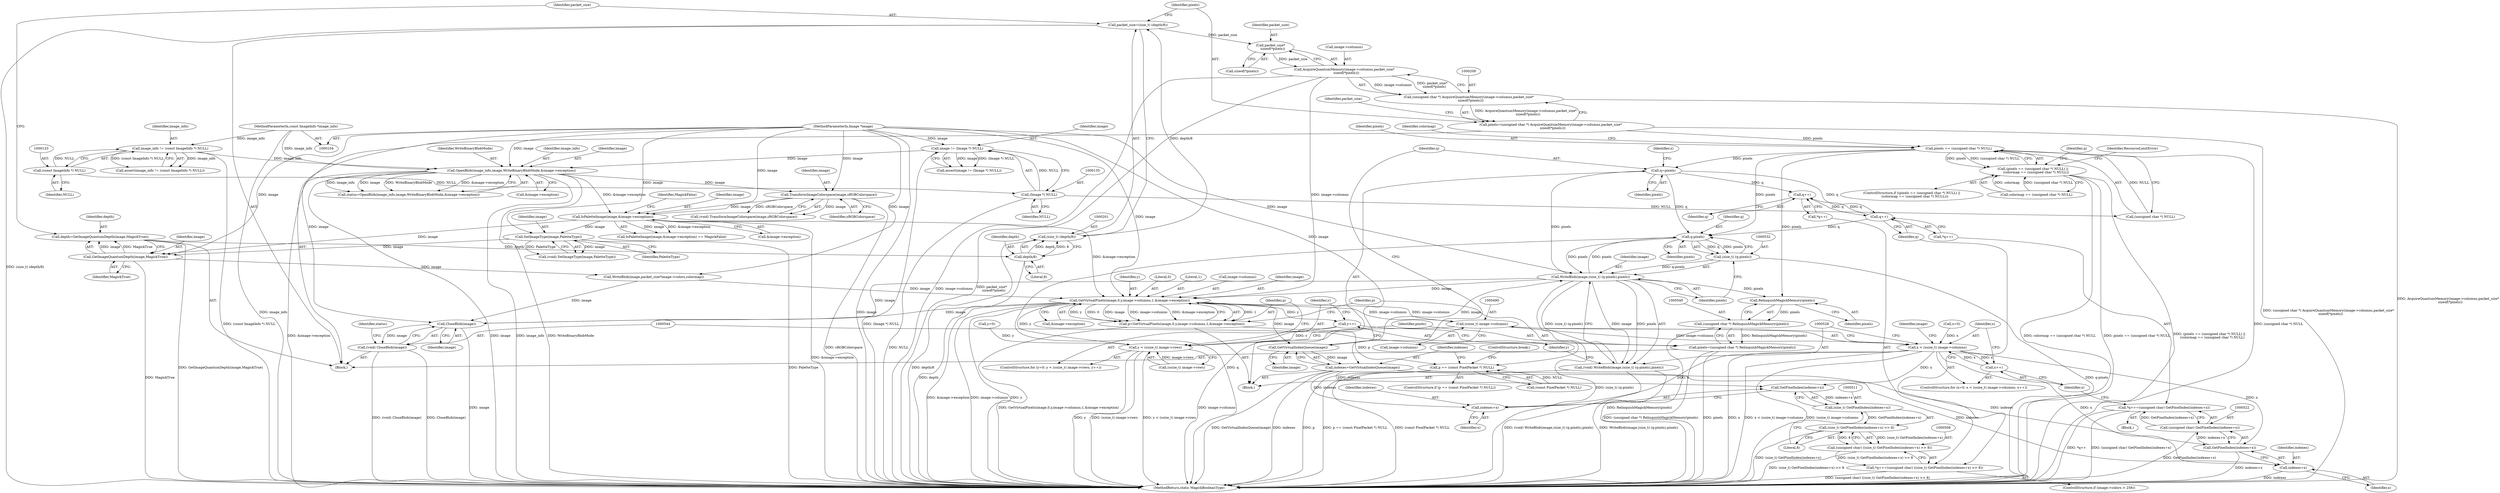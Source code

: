 digraph "0_ImageMagick_10b3823a7619ed22d42764733eb052c4159bc8c1@API" {
"1000213" [label="(Call,packet_size*\n    sizeof(*pixels))"];
"1000198" [label="(Call,packet_size=(size_t) (depth/8))"];
"1000200" [label="(Call,(size_t) (depth/8))"];
"1000202" [label="(Call,depth/8)"];
"1000193" [label="(Call,depth=GetImageQuantumDepth(image,MagickTrue))"];
"1000195" [label="(Call,GetImageQuantumDepth(image,MagickTrue))"];
"1000181" [label="(Call,IsPaletteImage(image,&image->exception))"];
"1000176" [label="(Call,TransformImageColorspace(image,sRGBColorspace))"];
"1000160" [label="(Call,OpenBlob(image_info,image,WriteBinaryBlobMode,&image->exception))"];
"1000120" [label="(Call,image_info != (const ImageInfo *) NULL)"];
"1000105" [label="(MethodParameterIn,const ImageInfo *image_info)"];
"1000122" [label="(Call,(const ImageInfo *) NULL)"];
"1000132" [label="(Call,image != (Image *) NULL)"];
"1000106" [label="(MethodParameterIn,Image *image)"];
"1000134" [label="(Call,(Image *) NULL)"];
"1000190" [label="(Call,SetImageType(image,PaletteType))"];
"1000209" [label="(Call,AcquireQuantumMemory(image->columns,packet_size*\n    sizeof(*pixels)))"];
"1000207" [label="(Call,(unsigned char *) AcquireQuantumMemory(image->columns,packet_size*\n    sizeof(*pixels)))"];
"1000205" [label="(Call,pixels=(unsigned char *) AcquireQuantumMemory(image->columns,packet_size*\n    sizeof(*pixels)))"];
"1000245" [label="(Call,pixels == (unsigned char *) NULL)"];
"1000244" [label="(Call,(pixels == (unsigned char *) NULL) ||\n      (colormap == (unsigned char *) NULL))"];
"1000480" [label="(Call,q=pixels)"];
"1000505" [label="(Call,q++)"];
"1000519" [label="(Call,q++)"];
"1000533" [label="(Call,q-pixels)"];
"1000531" [label="(Call,(size_t) (q-pixels))"];
"1000529" [label="(Call,WriteBlob(image,(size_t) (q-pixels),pixels))"];
"1000457" [label="(Call,GetVirtualPixels(image,0,y,image->columns,1,&image->exception))"];
"1000452" [label="(Call,y++)"];
"1000445" [label="(Call,y < (ssize_t) image->rows)"];
"1000455" [label="(Call,p=GetVirtualPixels(image,0,y,image->columns,1,&image->exception))"];
"1000470" [label="(Call,p == (const PixelPacket *) NULL)"];
"1000478" [label="(Call,GetVirtualIndexQueue(image))"];
"1000476" [label="(Call,indexes=GetVirtualIndexQueue(image))"];
"1000512" [label="(Call,GetPixelIndex(indexes+x))"];
"1000510" [label="(Call,(size_t) GetPixelIndex(indexes+x))"];
"1000509" [label="(Call,(size_t) GetPixelIndex(indexes+x) >> 8)"];
"1000507" [label="(Call,(unsigned char) ((size_t) GetPixelIndex(indexes+x) >> 8))"];
"1000503" [label="(Call,*q++=(unsigned char) ((size_t) GetPixelIndex(indexes+x) >> 8))"];
"1000513" [label="(Call,indexes+x)"];
"1000523" [label="(Call,GetPixelIndex(indexes+x))"];
"1000521" [label="(Call,(unsigned char) GetPixelIndex(indexes+x))"];
"1000517" [label="(Call,*q++=(unsigned char) GetPixelIndex(indexes+x))"];
"1000524" [label="(Call,indexes+x)"];
"1000489" [label="(Call,(ssize_t) image->columns)"];
"1000487" [label="(Call,x < (ssize_t) image->columns)"];
"1000494" [label="(Call,x++)"];
"1000545" [label="(Call,CloseBlob(image))"];
"1000543" [label="(Call,(void) CloseBlob(image))"];
"1000527" [label="(Call,(void) WriteBlob(image,(size_t) (q-pixels),pixels))"];
"1000541" [label="(Call,RelinquishMagickMemory(pixels))"];
"1000539" [label="(Call,(unsigned char *) RelinquishMagickMemory(pixels))"];
"1000537" [label="(Call,pixels=(unsigned char *) RelinquishMagickMemory(pixels))"];
"1000465" [label="(Call,&image->exception)"];
"1000246" [label="(Identifier,pixels)"];
"1000244" [label="(Call,(pixels == (unsigned char *) NULL) ||\n      (colormap == (unsigned char *) NULL))"];
"1000500" [label="(Identifier,image)"];
"1000484" [label="(Call,x=0)"];
"1000195" [label="(Call,GetImageQuantumDepth(image,MagickTrue))"];
"1000180" [label="(Call,IsPaletteImage(image,&image->exception) == MagickFalse)"];
"1000481" [label="(Identifier,q)"];
"1000105" [label="(MethodParameterIn,const ImageInfo *image_info)"];
"1000452" [label="(Call,y++)"];
"1000549" [label="(MethodReturn,static MagickBooleanType)"];
"1000251" [label="(Identifier,colormap)"];
"1000472" [label="(Call,(const PixelPacket *) NULL)"];
"1000456" [label="(Identifier,p)"];
"1000447" [label="(Call,(ssize_t) image->rows)"];
"1000177" [label="(Identifier,image)"];
"1000497" [label="(ControlStructure,if (image->colors > 256))"];
"1000478" [label="(Call,GetVirtualIndexQueue(image))"];
"1000192" [label="(Identifier,PaletteType)"];
"1000541" [label="(Call,RelinquishMagickMemory(pixels))"];
"1000471" [label="(Identifier,p)"];
"1000106" [label="(MethodParameterIn,Image *image)"];
"1000458" [label="(Identifier,image)"];
"1000198" [label="(Call,packet_size=(size_t) (depth/8))"];
"1000513" [label="(Call,indexes+x)"];
"1000546" [label="(Identifier,image)"];
"1000215" [label="(Call,sizeof(*pixels))"];
"1000193" [label="(Call,depth=GetImageQuantumDepth(image,MagickTrue))"];
"1000427" [label="(Call,WriteBlob(image,packet_size*image->colors,colormap))"];
"1000488" [label="(Identifier,x)"];
"1000543" [label="(Call,(void) CloseBlob(image))"];
"1000181" [label="(Call,IsPaletteImage(image,&image->exception))"];
"1000121" [label="(Identifier,image_info)"];
"1000455" [label="(Call,p=GetVirtualPixels(image,0,y,image->columns,1,&image->exception))"];
"1000519" [label="(Call,q++)"];
"1000477" [label="(Identifier,indexes)"];
"1000213" [label="(Call,packet_size*\n    sizeof(*pixels))"];
"1000194" [label="(Identifier,depth)"];
"1000182" [label="(Identifier,image)"];
"1000515" [label="(Identifier,x)"];
"1000210" [label="(Call,image->columns)"];
"1000514" [label="(Identifier,indexes)"];
"1000259" [label="(Identifier,q)"];
"1000162" [label="(Identifier,image)"];
"1000445" [label="(Call,y < (ssize_t) image->rows)"];
"1000510" [label="(Call,(size_t) GetPixelIndex(indexes+x))"];
"1000183" [label="(Call,&image->exception)"];
"1000516" [label="(Literal,8)"];
"1000163" [label="(Identifier,WriteBinaryBlobMode)"];
"1000203" [label="(Identifier,depth)"];
"1000176" [label="(Call,TransformImageColorspace(image,sRGBColorspace))"];
"1000520" [label="(Identifier,q)"];
"1000538" [label="(Identifier,pixels)"];
"1000491" [label="(Call,image->columns)"];
"1000219" [label="(Identifier,packet_size)"];
"1000512" [label="(Call,GetPixelIndex(indexes+x))"];
"1000469" [label="(ControlStructure,if (p == (const PixelPacket *) NULL))"];
"1000209" [label="(Call,AcquireQuantumMemory(image->columns,packet_size*\n    sizeof(*pixels)))"];
"1000475" [label="(ControlStructure,break;)"];
"1000442" [label="(Call,y=0)"];
"1000134" [label="(Call,(Image *) NULL)"];
"1000470" [label="(Call,p == (const PixelPacket *) NULL)"];
"1000542" [label="(Identifier,pixels)"];
"1000207" [label="(Call,(unsigned char *) AcquireQuantumMemory(image->columns,packet_size*\n    sizeof(*pixels)))"];
"1000489" [label="(Call,(ssize_t) image->columns)"];
"1000199" [label="(Identifier,packet_size)"];
"1000132" [label="(Call,image != (Image *) NULL)"];
"1000158" [label="(Call,status=OpenBlob(image_info,image,WriteBinaryBlobMode,&image->exception))"];
"1000214" [label="(Identifier,packet_size)"];
"1000204" [label="(Literal,8)"];
"1000191" [label="(Identifier,image)"];
"1000256" [label="(Identifier,ResourceLimitError)"];
"1000188" [label="(Call,(void) SetImageType(image,PaletteType))"];
"1000536" [label="(Identifier,pixels)"];
"1000460" [label="(Identifier,y)"];
"1000250" [label="(Call,colormap == (unsigned char *) NULL)"];
"1000459" [label="(Literal,0)"];
"1000507" [label="(Call,(unsigned char) ((size_t) GetPixelIndex(indexes+x) >> 8))"];
"1000503" [label="(Call,*q++=(unsigned char) ((size_t) GetPixelIndex(indexes+x) >> 8))"];
"1000483" [label="(ControlStructure,for (x=0; x < (ssize_t) image->columns; x++))"];
"1000457" [label="(Call,GetVirtualPixels(image,0,y,image->columns,1,&image->exception))"];
"1000119" [label="(Call,assert(image_info != (const ImageInfo *) NULL))"];
"1000537" [label="(Call,pixels=(unsigned char *) RelinquishMagickMemory(pixels))"];
"1000545" [label="(Call,CloseBlob(image))"];
"1000504" [label="(Call,*q++)"];
"1000539" [label="(Call,(unsigned char *) RelinquishMagickMemory(pixels))"];
"1000464" [label="(Literal,1)"];
"1000206" [label="(Identifier,pixels)"];
"1000164" [label="(Call,&image->exception)"];
"1000496" [label="(Block,)"];
"1000107" [label="(Block,)"];
"1000530" [label="(Identifier,image)"];
"1000202" [label="(Call,depth/8)"];
"1000495" [label="(Identifier,x)"];
"1000197" [label="(Identifier,MagickTrue)"];
"1000494" [label="(Call,x++)"];
"1000122" [label="(Call,(const ImageInfo *) NULL)"];
"1000187" [label="(Identifier,MagickFalse)"];
"1000479" [label="(Identifier,image)"];
"1000196" [label="(Identifier,image)"];
"1000509" [label="(Call,(size_t) GetPixelIndex(indexes+x) >> 8)"];
"1000487" [label="(Call,x < (ssize_t) image->columns)"];
"1000548" [label="(Identifier,status)"];
"1000506" [label="(Identifier,q)"];
"1000243" [label="(ControlStructure,if ((pixels == (unsigned char *) NULL) ||\n      (colormap == (unsigned char *) NULL)))"];
"1000454" [label="(Block,)"];
"1000476" [label="(Call,indexes=GetVirtualIndexQueue(image))"];
"1000529" [label="(Call,WriteBlob(image,(size_t) (q-pixels),pixels))"];
"1000190" [label="(Call,SetImageType(image,PaletteType))"];
"1000533" [label="(Call,q-pixels)"];
"1000124" [label="(Identifier,NULL)"];
"1000446" [label="(Identifier,y)"];
"1000480" [label="(Call,q=pixels)"];
"1000531" [label="(Call,(size_t) (q-pixels))"];
"1000526" [label="(Identifier,x)"];
"1000534" [label="(Identifier,q)"];
"1000200" [label="(Call,(size_t) (depth/8))"];
"1000136" [label="(Identifier,NULL)"];
"1000161" [label="(Identifier,image_info)"];
"1000527" [label="(Call,(void) WriteBlob(image,(size_t) (q-pixels),pixels))"];
"1000160" [label="(Call,OpenBlob(image_info,image,WriteBinaryBlobMode,&image->exception))"];
"1000174" [label="(Call,(void) TransformImageColorspace(image,sRGBColorspace))"];
"1000517" [label="(Call,*q++=(unsigned char) GetPixelIndex(indexes+x))"];
"1000525" [label="(Identifier,indexes)"];
"1000131" [label="(Call,assert(image != (Image *) NULL))"];
"1000133" [label="(Identifier,image)"];
"1000485" [label="(Identifier,x)"];
"1000523" [label="(Call,GetPixelIndex(indexes+x))"];
"1000178" [label="(Identifier,sRGBColorspace)"];
"1000120" [label="(Call,image_info != (const ImageInfo *) NULL)"];
"1000524" [label="(Call,indexes+x)"];
"1000461" [label="(Call,image->columns)"];
"1000247" [label="(Call,(unsigned char *) NULL)"];
"1000521" [label="(Call,(unsigned char) GetPixelIndex(indexes+x))"];
"1000535" [label="(Identifier,pixels)"];
"1000453" [label="(Identifier,y)"];
"1000482" [label="(Identifier,pixels)"];
"1000505" [label="(Call,q++)"];
"1000245" [label="(Call,pixels == (unsigned char *) NULL)"];
"1000205" [label="(Call,pixels=(unsigned char *) AcquireQuantumMemory(image->columns,packet_size*\n    sizeof(*pixels)))"];
"1000441" [label="(ControlStructure,for (y=0; y < (ssize_t) image->rows; y++))"];
"1000518" [label="(Call,*q++)"];
"1000213" -> "1000209"  [label="AST: "];
"1000213" -> "1000215"  [label="CFG: "];
"1000214" -> "1000213"  [label="AST: "];
"1000215" -> "1000213"  [label="AST: "];
"1000209" -> "1000213"  [label="CFG: "];
"1000213" -> "1000209"  [label="DDG: packet_size"];
"1000198" -> "1000213"  [label="DDG: packet_size"];
"1000198" -> "1000107"  [label="AST: "];
"1000198" -> "1000200"  [label="CFG: "];
"1000199" -> "1000198"  [label="AST: "];
"1000200" -> "1000198"  [label="AST: "];
"1000206" -> "1000198"  [label="CFG: "];
"1000198" -> "1000549"  [label="DDG: (size_t) (depth/8)"];
"1000200" -> "1000198"  [label="DDG: depth/8"];
"1000200" -> "1000202"  [label="CFG: "];
"1000201" -> "1000200"  [label="AST: "];
"1000202" -> "1000200"  [label="AST: "];
"1000200" -> "1000549"  [label="DDG: depth/8"];
"1000202" -> "1000200"  [label="DDG: depth"];
"1000202" -> "1000200"  [label="DDG: 8"];
"1000202" -> "1000204"  [label="CFG: "];
"1000203" -> "1000202"  [label="AST: "];
"1000204" -> "1000202"  [label="AST: "];
"1000202" -> "1000549"  [label="DDG: depth"];
"1000193" -> "1000202"  [label="DDG: depth"];
"1000193" -> "1000107"  [label="AST: "];
"1000193" -> "1000195"  [label="CFG: "];
"1000194" -> "1000193"  [label="AST: "];
"1000195" -> "1000193"  [label="AST: "];
"1000199" -> "1000193"  [label="CFG: "];
"1000193" -> "1000549"  [label="DDG: GetImageQuantumDepth(image,MagickTrue)"];
"1000195" -> "1000193"  [label="DDG: image"];
"1000195" -> "1000193"  [label="DDG: MagickTrue"];
"1000195" -> "1000197"  [label="CFG: "];
"1000196" -> "1000195"  [label="AST: "];
"1000197" -> "1000195"  [label="AST: "];
"1000195" -> "1000549"  [label="DDG: MagickTrue"];
"1000181" -> "1000195"  [label="DDG: image"];
"1000190" -> "1000195"  [label="DDG: image"];
"1000106" -> "1000195"  [label="DDG: image"];
"1000195" -> "1000427"  [label="DDG: image"];
"1000181" -> "1000180"  [label="AST: "];
"1000181" -> "1000183"  [label="CFG: "];
"1000182" -> "1000181"  [label="AST: "];
"1000183" -> "1000181"  [label="AST: "];
"1000187" -> "1000181"  [label="CFG: "];
"1000181" -> "1000549"  [label="DDG: &image->exception"];
"1000181" -> "1000180"  [label="DDG: image"];
"1000181" -> "1000180"  [label="DDG: &image->exception"];
"1000176" -> "1000181"  [label="DDG: image"];
"1000106" -> "1000181"  [label="DDG: image"];
"1000160" -> "1000181"  [label="DDG: &image->exception"];
"1000181" -> "1000190"  [label="DDG: image"];
"1000181" -> "1000457"  [label="DDG: &image->exception"];
"1000176" -> "1000174"  [label="AST: "];
"1000176" -> "1000178"  [label="CFG: "];
"1000177" -> "1000176"  [label="AST: "];
"1000178" -> "1000176"  [label="AST: "];
"1000174" -> "1000176"  [label="CFG: "];
"1000176" -> "1000549"  [label="DDG: sRGBColorspace"];
"1000176" -> "1000174"  [label="DDG: image"];
"1000176" -> "1000174"  [label="DDG: sRGBColorspace"];
"1000160" -> "1000176"  [label="DDG: image"];
"1000106" -> "1000176"  [label="DDG: image"];
"1000160" -> "1000158"  [label="AST: "];
"1000160" -> "1000164"  [label="CFG: "];
"1000161" -> "1000160"  [label="AST: "];
"1000162" -> "1000160"  [label="AST: "];
"1000163" -> "1000160"  [label="AST: "];
"1000164" -> "1000160"  [label="AST: "];
"1000158" -> "1000160"  [label="CFG: "];
"1000160" -> "1000549"  [label="DDG: &image->exception"];
"1000160" -> "1000549"  [label="DDG: WriteBinaryBlobMode"];
"1000160" -> "1000549"  [label="DDG: image"];
"1000160" -> "1000549"  [label="DDG: image_info"];
"1000160" -> "1000158"  [label="DDG: image_info"];
"1000160" -> "1000158"  [label="DDG: image"];
"1000160" -> "1000158"  [label="DDG: WriteBinaryBlobMode"];
"1000160" -> "1000158"  [label="DDG: &image->exception"];
"1000120" -> "1000160"  [label="DDG: image_info"];
"1000105" -> "1000160"  [label="DDG: image_info"];
"1000132" -> "1000160"  [label="DDG: image"];
"1000106" -> "1000160"  [label="DDG: image"];
"1000120" -> "1000119"  [label="AST: "];
"1000120" -> "1000122"  [label="CFG: "];
"1000121" -> "1000120"  [label="AST: "];
"1000122" -> "1000120"  [label="AST: "];
"1000119" -> "1000120"  [label="CFG: "];
"1000120" -> "1000549"  [label="DDG: (const ImageInfo *) NULL"];
"1000120" -> "1000119"  [label="DDG: image_info"];
"1000120" -> "1000119"  [label="DDG: (const ImageInfo *) NULL"];
"1000105" -> "1000120"  [label="DDG: image_info"];
"1000122" -> "1000120"  [label="DDG: NULL"];
"1000105" -> "1000104"  [label="AST: "];
"1000105" -> "1000549"  [label="DDG: image_info"];
"1000122" -> "1000124"  [label="CFG: "];
"1000123" -> "1000122"  [label="AST: "];
"1000124" -> "1000122"  [label="AST: "];
"1000122" -> "1000134"  [label="DDG: NULL"];
"1000132" -> "1000131"  [label="AST: "];
"1000132" -> "1000134"  [label="CFG: "];
"1000133" -> "1000132"  [label="AST: "];
"1000134" -> "1000132"  [label="AST: "];
"1000131" -> "1000132"  [label="CFG: "];
"1000132" -> "1000549"  [label="DDG: (Image *) NULL"];
"1000132" -> "1000131"  [label="DDG: image"];
"1000132" -> "1000131"  [label="DDG: (Image *) NULL"];
"1000106" -> "1000132"  [label="DDG: image"];
"1000134" -> "1000132"  [label="DDG: NULL"];
"1000106" -> "1000104"  [label="AST: "];
"1000106" -> "1000549"  [label="DDG: image"];
"1000106" -> "1000190"  [label="DDG: image"];
"1000106" -> "1000427"  [label="DDG: image"];
"1000106" -> "1000457"  [label="DDG: image"];
"1000106" -> "1000478"  [label="DDG: image"];
"1000106" -> "1000529"  [label="DDG: image"];
"1000106" -> "1000545"  [label="DDG: image"];
"1000134" -> "1000136"  [label="CFG: "];
"1000135" -> "1000134"  [label="AST: "];
"1000136" -> "1000134"  [label="AST: "];
"1000134" -> "1000549"  [label="DDG: NULL"];
"1000134" -> "1000247"  [label="DDG: NULL"];
"1000190" -> "1000188"  [label="AST: "];
"1000190" -> "1000192"  [label="CFG: "];
"1000191" -> "1000190"  [label="AST: "];
"1000192" -> "1000190"  [label="AST: "];
"1000188" -> "1000190"  [label="CFG: "];
"1000190" -> "1000549"  [label="DDG: PaletteType"];
"1000190" -> "1000188"  [label="DDG: image"];
"1000190" -> "1000188"  [label="DDG: PaletteType"];
"1000209" -> "1000207"  [label="AST: "];
"1000210" -> "1000209"  [label="AST: "];
"1000207" -> "1000209"  [label="CFG: "];
"1000209" -> "1000549"  [label="DDG: image->columns"];
"1000209" -> "1000549"  [label="DDG: packet_size*\n    sizeof(*pixels)"];
"1000209" -> "1000207"  [label="DDG: image->columns"];
"1000209" -> "1000207"  [label="DDG: packet_size*\n    sizeof(*pixels)"];
"1000209" -> "1000457"  [label="DDG: image->columns"];
"1000207" -> "1000205"  [label="AST: "];
"1000208" -> "1000207"  [label="AST: "];
"1000205" -> "1000207"  [label="CFG: "];
"1000207" -> "1000549"  [label="DDG: AcquireQuantumMemory(image->columns,packet_size*\n    sizeof(*pixels))"];
"1000207" -> "1000205"  [label="DDG: AcquireQuantumMemory(image->columns,packet_size*\n    sizeof(*pixels))"];
"1000205" -> "1000107"  [label="AST: "];
"1000206" -> "1000205"  [label="AST: "];
"1000219" -> "1000205"  [label="CFG: "];
"1000205" -> "1000549"  [label="DDG: (unsigned char *) AcquireQuantumMemory(image->columns,packet_size*\n    sizeof(*pixels))"];
"1000205" -> "1000245"  [label="DDG: pixels"];
"1000245" -> "1000244"  [label="AST: "];
"1000245" -> "1000247"  [label="CFG: "];
"1000246" -> "1000245"  [label="AST: "];
"1000247" -> "1000245"  [label="AST: "];
"1000251" -> "1000245"  [label="CFG: "];
"1000244" -> "1000245"  [label="CFG: "];
"1000245" -> "1000549"  [label="DDG: (unsigned char *) NULL"];
"1000245" -> "1000244"  [label="DDG: pixels"];
"1000245" -> "1000244"  [label="DDG: (unsigned char *) NULL"];
"1000247" -> "1000245"  [label="DDG: NULL"];
"1000245" -> "1000480"  [label="DDG: pixels"];
"1000245" -> "1000533"  [label="DDG: pixels"];
"1000245" -> "1000541"  [label="DDG: pixels"];
"1000244" -> "1000243"  [label="AST: "];
"1000244" -> "1000250"  [label="CFG: "];
"1000250" -> "1000244"  [label="AST: "];
"1000256" -> "1000244"  [label="CFG: "];
"1000259" -> "1000244"  [label="CFG: "];
"1000244" -> "1000549"  [label="DDG: (pixels == (unsigned char *) NULL) ||\n      (colormap == (unsigned char *) NULL)"];
"1000244" -> "1000549"  [label="DDG: colormap == (unsigned char *) NULL"];
"1000244" -> "1000549"  [label="DDG: pixels == (unsigned char *) NULL"];
"1000250" -> "1000244"  [label="DDG: colormap"];
"1000250" -> "1000244"  [label="DDG: (unsigned char *) NULL"];
"1000480" -> "1000454"  [label="AST: "];
"1000480" -> "1000482"  [label="CFG: "];
"1000481" -> "1000480"  [label="AST: "];
"1000482" -> "1000480"  [label="AST: "];
"1000485" -> "1000480"  [label="CFG: "];
"1000529" -> "1000480"  [label="DDG: pixels"];
"1000480" -> "1000505"  [label="DDG: q"];
"1000480" -> "1000519"  [label="DDG: q"];
"1000480" -> "1000533"  [label="DDG: q"];
"1000505" -> "1000504"  [label="AST: "];
"1000505" -> "1000506"  [label="CFG: "];
"1000506" -> "1000505"  [label="AST: "];
"1000504" -> "1000505"  [label="CFG: "];
"1000519" -> "1000505"  [label="DDG: q"];
"1000505" -> "1000519"  [label="DDG: q"];
"1000519" -> "1000518"  [label="AST: "];
"1000519" -> "1000520"  [label="CFG: "];
"1000520" -> "1000519"  [label="AST: "];
"1000518" -> "1000519"  [label="CFG: "];
"1000519" -> "1000533"  [label="DDG: q"];
"1000533" -> "1000531"  [label="AST: "];
"1000533" -> "1000535"  [label="CFG: "];
"1000534" -> "1000533"  [label="AST: "];
"1000535" -> "1000533"  [label="AST: "];
"1000531" -> "1000533"  [label="CFG: "];
"1000533" -> "1000549"  [label="DDG: q"];
"1000533" -> "1000531"  [label="DDG: q"];
"1000533" -> "1000531"  [label="DDG: pixels"];
"1000529" -> "1000533"  [label="DDG: pixels"];
"1000533" -> "1000529"  [label="DDG: pixels"];
"1000531" -> "1000529"  [label="AST: "];
"1000532" -> "1000531"  [label="AST: "];
"1000536" -> "1000531"  [label="CFG: "];
"1000531" -> "1000549"  [label="DDG: q-pixels"];
"1000531" -> "1000529"  [label="DDG: q-pixels"];
"1000529" -> "1000527"  [label="AST: "];
"1000529" -> "1000536"  [label="CFG: "];
"1000530" -> "1000529"  [label="AST: "];
"1000536" -> "1000529"  [label="AST: "];
"1000527" -> "1000529"  [label="CFG: "];
"1000529" -> "1000549"  [label="DDG: (size_t) (q-pixels)"];
"1000529" -> "1000457"  [label="DDG: image"];
"1000529" -> "1000527"  [label="DDG: image"];
"1000529" -> "1000527"  [label="DDG: (size_t) (q-pixels)"];
"1000529" -> "1000527"  [label="DDG: pixels"];
"1000478" -> "1000529"  [label="DDG: image"];
"1000529" -> "1000541"  [label="DDG: pixels"];
"1000529" -> "1000545"  [label="DDG: image"];
"1000457" -> "1000455"  [label="AST: "];
"1000457" -> "1000465"  [label="CFG: "];
"1000458" -> "1000457"  [label="AST: "];
"1000459" -> "1000457"  [label="AST: "];
"1000460" -> "1000457"  [label="AST: "];
"1000461" -> "1000457"  [label="AST: "];
"1000464" -> "1000457"  [label="AST: "];
"1000465" -> "1000457"  [label="AST: "];
"1000455" -> "1000457"  [label="CFG: "];
"1000457" -> "1000549"  [label="DDG: image->columns"];
"1000457" -> "1000549"  [label="DDG: y"];
"1000457" -> "1000549"  [label="DDG: &image->exception"];
"1000457" -> "1000452"  [label="DDG: y"];
"1000457" -> "1000455"  [label="DDG: 1"];
"1000457" -> "1000455"  [label="DDG: y"];
"1000457" -> "1000455"  [label="DDG: 0"];
"1000457" -> "1000455"  [label="DDG: image"];
"1000457" -> "1000455"  [label="DDG: image->columns"];
"1000457" -> "1000455"  [label="DDG: &image->exception"];
"1000427" -> "1000457"  [label="DDG: image"];
"1000445" -> "1000457"  [label="DDG: y"];
"1000489" -> "1000457"  [label="DDG: image->columns"];
"1000457" -> "1000478"  [label="DDG: image"];
"1000457" -> "1000489"  [label="DDG: image->columns"];
"1000457" -> "1000545"  [label="DDG: image"];
"1000452" -> "1000441"  [label="AST: "];
"1000452" -> "1000453"  [label="CFG: "];
"1000453" -> "1000452"  [label="AST: "];
"1000446" -> "1000452"  [label="CFG: "];
"1000452" -> "1000445"  [label="DDG: y"];
"1000445" -> "1000441"  [label="AST: "];
"1000445" -> "1000447"  [label="CFG: "];
"1000446" -> "1000445"  [label="AST: "];
"1000447" -> "1000445"  [label="AST: "];
"1000456" -> "1000445"  [label="CFG: "];
"1000538" -> "1000445"  [label="CFG: "];
"1000445" -> "1000549"  [label="DDG: y"];
"1000445" -> "1000549"  [label="DDG: (ssize_t) image->rows"];
"1000445" -> "1000549"  [label="DDG: y < (ssize_t) image->rows"];
"1000442" -> "1000445"  [label="DDG: y"];
"1000447" -> "1000445"  [label="DDG: image->rows"];
"1000455" -> "1000454"  [label="AST: "];
"1000456" -> "1000455"  [label="AST: "];
"1000471" -> "1000455"  [label="CFG: "];
"1000455" -> "1000549"  [label="DDG: GetVirtualPixels(image,0,y,image->columns,1,&image->exception)"];
"1000455" -> "1000470"  [label="DDG: p"];
"1000470" -> "1000469"  [label="AST: "];
"1000470" -> "1000472"  [label="CFG: "];
"1000471" -> "1000470"  [label="AST: "];
"1000472" -> "1000470"  [label="AST: "];
"1000475" -> "1000470"  [label="CFG: "];
"1000477" -> "1000470"  [label="CFG: "];
"1000470" -> "1000549"  [label="DDG: (const PixelPacket *) NULL"];
"1000470" -> "1000549"  [label="DDG: p"];
"1000470" -> "1000549"  [label="DDG: p == (const PixelPacket *) NULL"];
"1000472" -> "1000470"  [label="DDG: NULL"];
"1000478" -> "1000476"  [label="AST: "];
"1000478" -> "1000479"  [label="CFG: "];
"1000479" -> "1000478"  [label="AST: "];
"1000476" -> "1000478"  [label="CFG: "];
"1000478" -> "1000476"  [label="DDG: image"];
"1000476" -> "1000454"  [label="AST: "];
"1000477" -> "1000476"  [label="AST: "];
"1000481" -> "1000476"  [label="CFG: "];
"1000476" -> "1000549"  [label="DDG: indexes"];
"1000476" -> "1000549"  [label="DDG: GetVirtualIndexQueue(image)"];
"1000476" -> "1000512"  [label="DDG: indexes"];
"1000476" -> "1000513"  [label="DDG: indexes"];
"1000476" -> "1000523"  [label="DDG: indexes"];
"1000476" -> "1000524"  [label="DDG: indexes"];
"1000512" -> "1000510"  [label="AST: "];
"1000512" -> "1000513"  [label="CFG: "];
"1000513" -> "1000512"  [label="AST: "];
"1000510" -> "1000512"  [label="CFG: "];
"1000512" -> "1000510"  [label="DDG: indexes+x"];
"1000487" -> "1000512"  [label="DDG: x"];
"1000510" -> "1000509"  [label="AST: "];
"1000511" -> "1000510"  [label="AST: "];
"1000516" -> "1000510"  [label="CFG: "];
"1000510" -> "1000509"  [label="DDG: GetPixelIndex(indexes+x)"];
"1000509" -> "1000507"  [label="AST: "];
"1000509" -> "1000516"  [label="CFG: "];
"1000516" -> "1000509"  [label="AST: "];
"1000507" -> "1000509"  [label="CFG: "];
"1000509" -> "1000549"  [label="DDG: (size_t) GetPixelIndex(indexes+x)"];
"1000509" -> "1000507"  [label="DDG: (size_t) GetPixelIndex(indexes+x)"];
"1000509" -> "1000507"  [label="DDG: 8"];
"1000507" -> "1000503"  [label="AST: "];
"1000508" -> "1000507"  [label="AST: "];
"1000503" -> "1000507"  [label="CFG: "];
"1000507" -> "1000549"  [label="DDG: (size_t) GetPixelIndex(indexes+x) >> 8"];
"1000507" -> "1000503"  [label="DDG: (size_t) GetPixelIndex(indexes+x) >> 8"];
"1000503" -> "1000497"  [label="AST: "];
"1000504" -> "1000503"  [label="AST: "];
"1000520" -> "1000503"  [label="CFG: "];
"1000503" -> "1000549"  [label="DDG: (unsigned char) ((size_t) GetPixelIndex(indexes+x) >> 8)"];
"1000513" -> "1000515"  [label="CFG: "];
"1000514" -> "1000513"  [label="AST: "];
"1000515" -> "1000513"  [label="AST: "];
"1000487" -> "1000513"  [label="DDG: x"];
"1000523" -> "1000521"  [label="AST: "];
"1000523" -> "1000524"  [label="CFG: "];
"1000524" -> "1000523"  [label="AST: "];
"1000521" -> "1000523"  [label="CFG: "];
"1000523" -> "1000549"  [label="DDG: indexes+x"];
"1000523" -> "1000521"  [label="DDG: indexes+x"];
"1000487" -> "1000523"  [label="DDG: x"];
"1000521" -> "1000517"  [label="AST: "];
"1000522" -> "1000521"  [label="AST: "];
"1000517" -> "1000521"  [label="CFG: "];
"1000521" -> "1000549"  [label="DDG: GetPixelIndex(indexes+x)"];
"1000521" -> "1000517"  [label="DDG: GetPixelIndex(indexes+x)"];
"1000517" -> "1000496"  [label="AST: "];
"1000518" -> "1000517"  [label="AST: "];
"1000495" -> "1000517"  [label="CFG: "];
"1000517" -> "1000549"  [label="DDG: *q++"];
"1000517" -> "1000549"  [label="DDG: (unsigned char) GetPixelIndex(indexes+x)"];
"1000524" -> "1000526"  [label="CFG: "];
"1000525" -> "1000524"  [label="AST: "];
"1000526" -> "1000524"  [label="AST: "];
"1000524" -> "1000549"  [label="DDG: indexes"];
"1000487" -> "1000524"  [label="DDG: x"];
"1000489" -> "1000487"  [label="AST: "];
"1000489" -> "1000491"  [label="CFG: "];
"1000490" -> "1000489"  [label="AST: "];
"1000491" -> "1000489"  [label="AST: "];
"1000487" -> "1000489"  [label="CFG: "];
"1000489" -> "1000549"  [label="DDG: image->columns"];
"1000489" -> "1000487"  [label="DDG: image->columns"];
"1000487" -> "1000483"  [label="AST: "];
"1000488" -> "1000487"  [label="AST: "];
"1000500" -> "1000487"  [label="CFG: "];
"1000528" -> "1000487"  [label="CFG: "];
"1000487" -> "1000549"  [label="DDG: (ssize_t) image->columns"];
"1000487" -> "1000549"  [label="DDG: x"];
"1000487" -> "1000549"  [label="DDG: x < (ssize_t) image->columns"];
"1000494" -> "1000487"  [label="DDG: x"];
"1000484" -> "1000487"  [label="DDG: x"];
"1000487" -> "1000494"  [label="DDG: x"];
"1000494" -> "1000483"  [label="AST: "];
"1000494" -> "1000495"  [label="CFG: "];
"1000495" -> "1000494"  [label="AST: "];
"1000488" -> "1000494"  [label="CFG: "];
"1000545" -> "1000543"  [label="AST: "];
"1000545" -> "1000546"  [label="CFG: "];
"1000546" -> "1000545"  [label="AST: "];
"1000543" -> "1000545"  [label="CFG: "];
"1000545" -> "1000549"  [label="DDG: image"];
"1000545" -> "1000543"  [label="DDG: image"];
"1000427" -> "1000545"  [label="DDG: image"];
"1000543" -> "1000107"  [label="AST: "];
"1000544" -> "1000543"  [label="AST: "];
"1000548" -> "1000543"  [label="CFG: "];
"1000543" -> "1000549"  [label="DDG: (void) CloseBlob(image)"];
"1000543" -> "1000549"  [label="DDG: CloseBlob(image)"];
"1000527" -> "1000454"  [label="AST: "];
"1000528" -> "1000527"  [label="AST: "];
"1000453" -> "1000527"  [label="CFG: "];
"1000527" -> "1000549"  [label="DDG: WriteBlob(image,(size_t) (q-pixels),pixels)"];
"1000527" -> "1000549"  [label="DDG: (void) WriteBlob(image,(size_t) (q-pixels),pixels)"];
"1000541" -> "1000539"  [label="AST: "];
"1000541" -> "1000542"  [label="CFG: "];
"1000542" -> "1000541"  [label="AST: "];
"1000539" -> "1000541"  [label="CFG: "];
"1000541" -> "1000539"  [label="DDG: pixels"];
"1000539" -> "1000537"  [label="AST: "];
"1000540" -> "1000539"  [label="AST: "];
"1000537" -> "1000539"  [label="CFG: "];
"1000539" -> "1000549"  [label="DDG: RelinquishMagickMemory(pixels)"];
"1000539" -> "1000537"  [label="DDG: RelinquishMagickMemory(pixels)"];
"1000537" -> "1000107"  [label="AST: "];
"1000538" -> "1000537"  [label="AST: "];
"1000544" -> "1000537"  [label="CFG: "];
"1000537" -> "1000549"  [label="DDG: (unsigned char *) RelinquishMagickMemory(pixels)"];
"1000537" -> "1000549"  [label="DDG: pixels"];
}
